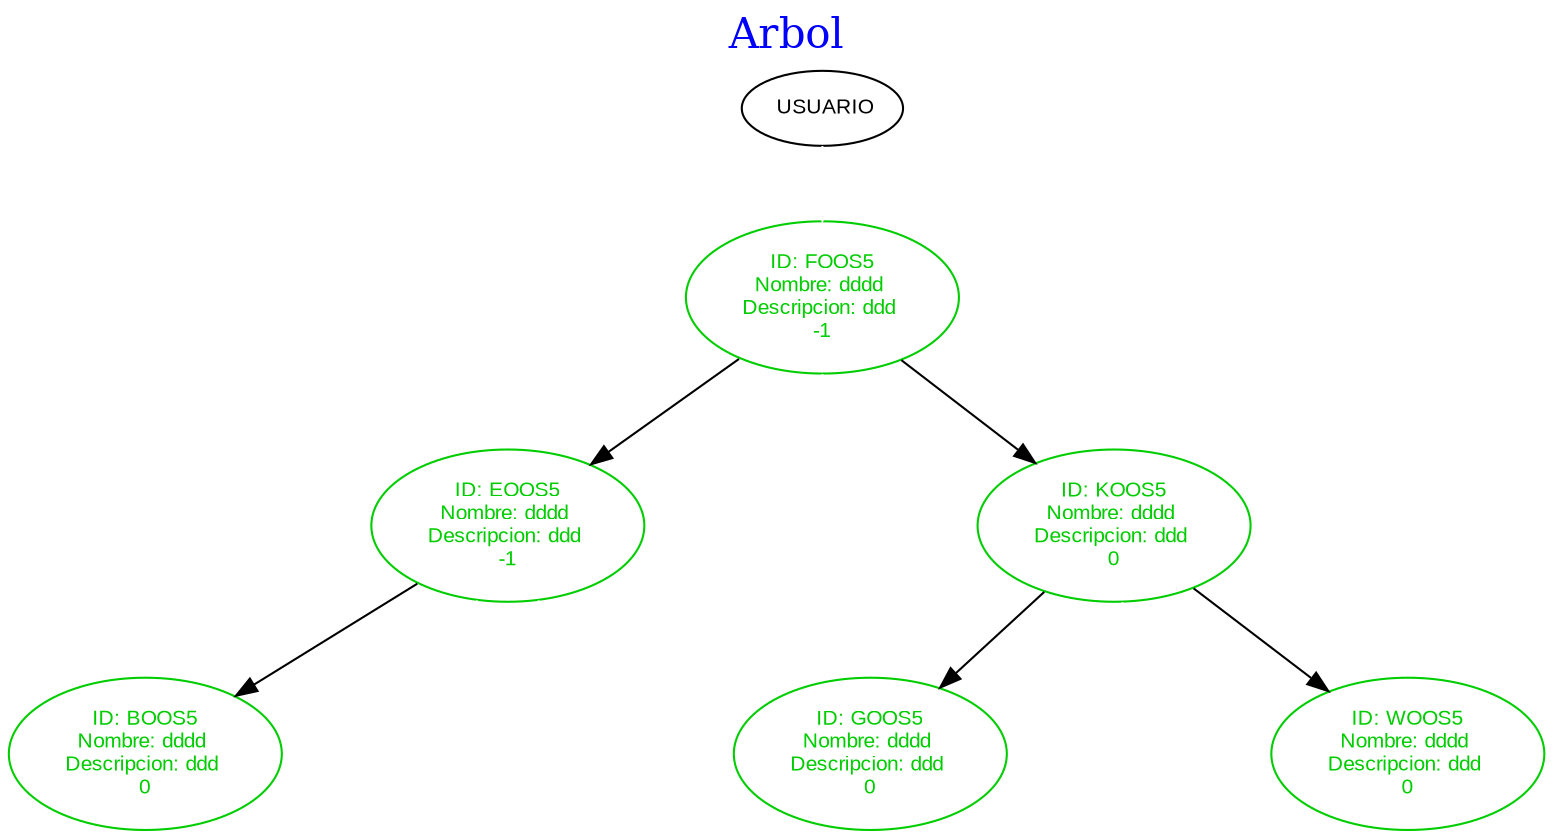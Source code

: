 digraph G {
rankdir = Lista;
node [shape = ellipse fontname="Arial" fontsize="10"]
graph [nodesep = 0.5]
label = < <font color='blue'> <font point-size='20'> Arbol </font></font>>;
labelloc = "t";
Nusuario -> NFOOS5[color=white]; 
 NEOOS5 -> NBOOS5;
 NEOOS5 -> MEOOS5[color=white]; 
 NEOOS5 -> DEOOS5[color=white]; 
 NFOOS5 -> NEOOS5;
 NFOOS5 -> MFOOS5[color=white]; 
 NFOOS5 -> NKOOS5;
 NKOOS5 -> NGOOS5;
 NKOOS5 -> MKOOS5[color=white]; 
 NKOOS5 -> NWOOS5;

Nusuario [label=" USUARIO"]; 
 NBOOS5 [label=" ID: BOOS5 
Nombre: dddd 
Descripcion: ddd 
0", color=green3, fontcolor=green3]; 
 NEOOS5 [label=" ID: EOOS5 
Nombre: dddd 
Descripcion: ddd 
-1", color=green3, fontcolor=green3]; 
 MEOOS5 [label=" Invis", color=white, bgcolor=white, fontcolor=white]; 
 DEOOS5 [label=" Invis", color=white, bgcolor=white, fontcolor=white]; 
 NFOOS5 [label=" ID: FOOS5 
Nombre: dddd 
Descripcion: ddd 
-1", color=green3, fontcolor=green3]; 
 MFOOS5 [label=" Invis", color=white, bgcolor=white, fontcolor=white]; 
 NGOOS5 [label=" ID: GOOS5 
Nombre: dddd 
Descripcion: ddd 
0", color=green3, fontcolor=green3]; 
 NKOOS5 [label=" ID: KOOS5 
Nombre: dddd 
Descripcion: ddd 
0", color=green3, fontcolor=green3]; 
 MKOOS5 [label=" Invis", color=white, bgcolor=white, fontcolor=white]; 
 NWOOS5 [label=" ID: WOOS5 
Nombre: dddd 
Descripcion: ddd 
0", color=green3, fontcolor=green3]; 

}